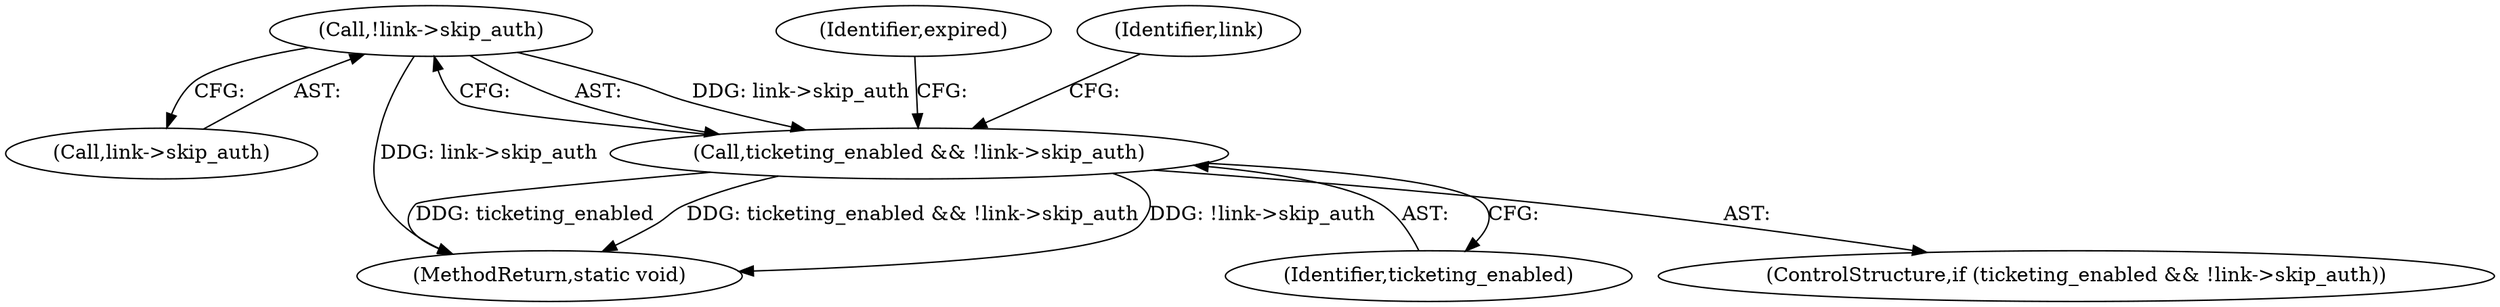 digraph "0_spice_8af619009660b24e0b41ad26b30289eea288fcc2@pointer" {
"1000189" [label="(Call,!link->skip_auth)"];
"1000187" [label="(Call,ticketing_enabled && !link->skip_auth)"];
"1000188" [label="(Identifier,ticketing_enabled)"];
"1000187" [label="(Call,ticketing_enabled && !link->skip_auth)"];
"1000196" [label="(Identifier,expired)"];
"1000189" [label="(Call,!link->skip_auth)"];
"1000190" [label="(Call,link->skip_auth)"];
"1000246" [label="(MethodReturn,static void)"];
"1000235" [label="(Identifier,link)"];
"1000186" [label="(ControlStructure,if (ticketing_enabled && !link->skip_auth))"];
"1000189" -> "1000187"  [label="AST: "];
"1000189" -> "1000190"  [label="CFG: "];
"1000190" -> "1000189"  [label="AST: "];
"1000187" -> "1000189"  [label="CFG: "];
"1000189" -> "1000246"  [label="DDG: link->skip_auth"];
"1000189" -> "1000187"  [label="DDG: link->skip_auth"];
"1000187" -> "1000186"  [label="AST: "];
"1000187" -> "1000188"  [label="CFG: "];
"1000188" -> "1000187"  [label="AST: "];
"1000196" -> "1000187"  [label="CFG: "];
"1000235" -> "1000187"  [label="CFG: "];
"1000187" -> "1000246"  [label="DDG: ticketing_enabled"];
"1000187" -> "1000246"  [label="DDG: ticketing_enabled && !link->skip_auth"];
"1000187" -> "1000246"  [label="DDG: !link->skip_auth"];
}

